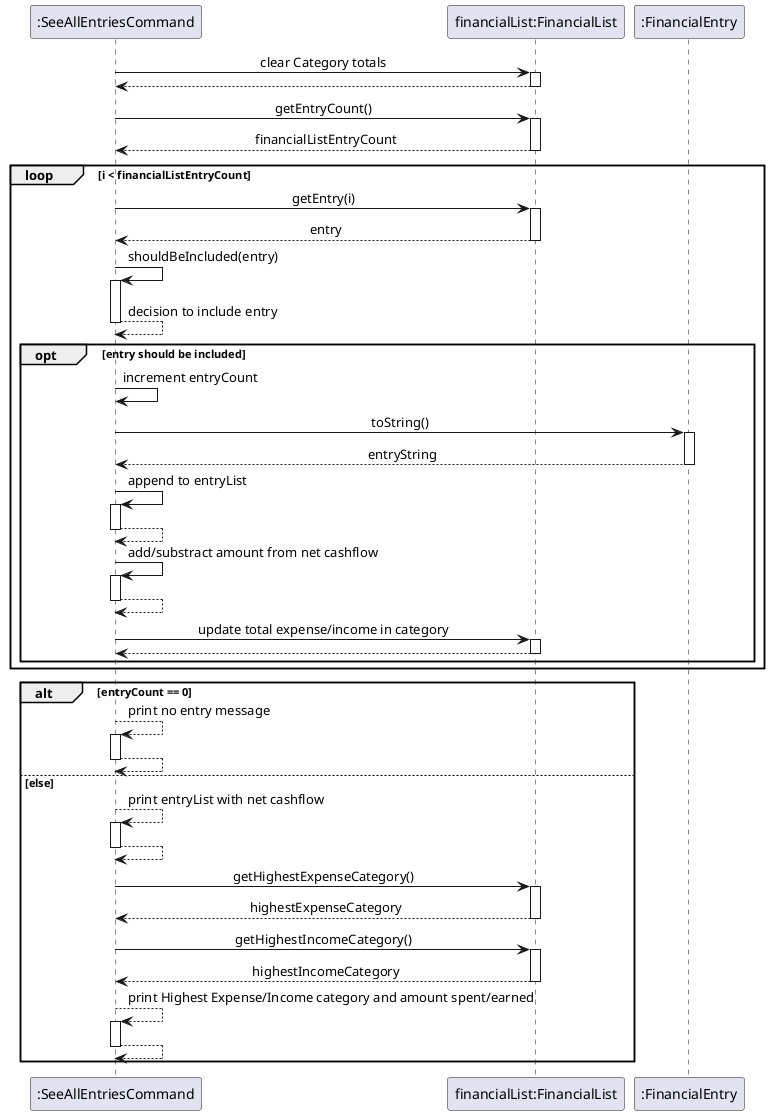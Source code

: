 @startuml
skinparam sequenceMessageAlign center
skinparam responseMessageBelowArrow true

participant ":SeeAllEntriesCommand" as cmd
participant "financialList:FinancialList" as list
participant ":FinancialEntry" as entry




cmd -> list : clear Category totals
activate list
return

cmd -> list : getEntryCount()
activate list
return financialListEntryCount

loop i < financialListEntryCount
    cmd -> list : getEntry(i)
    activate list
    return entry

    cmd -> cmd : shouldBeIncluded(entry)
    activate cmd
    return decision to include entry

    opt entry should be included
        cmd -> cmd : increment entryCount


        cmd -> entry : toString()
        activate entry
        return entryString
        cmd -> cmd : append to entryList
        activate cmd
        return

        cmd -> cmd : add/substract amount from net cashflow
        activate cmd
        return
        cmd -> list : update total expense/income in category
        activate list
        return
    end
end

alt entryCount == 0
    cmd --> cmd : print no entry message
        activate cmd
        return
else else
    cmd --> cmd: print entryList with net cashflow
        activate cmd
        return
    cmd -> list : getHighestExpenseCategory()
    activate list
    return highestExpenseCategory
    cmd -> list : getHighestIncomeCategory()
    activate list
    return highestIncomeCategory
    cmd --> cmd: print Highest Expense/Income category and amount spent/earned
    activate cmd
    return
end

@enduml